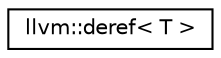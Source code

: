 digraph "Graphical Class Hierarchy"
{
  edge [fontname="Helvetica",fontsize="10",labelfontname="Helvetica",labelfontsize="10"];
  node [fontname="Helvetica",fontsize="10",shape=record];
  rankdir="LR";
  Node1 [label="llvm::deref\< T \>",height=0.2,width=0.4,color="black", fillcolor="white", style="filled",URL="$structllvm_1_1deref.html",tooltip="Binary functor that adapts to any other binary functor after dereferencing operands. "];
}
